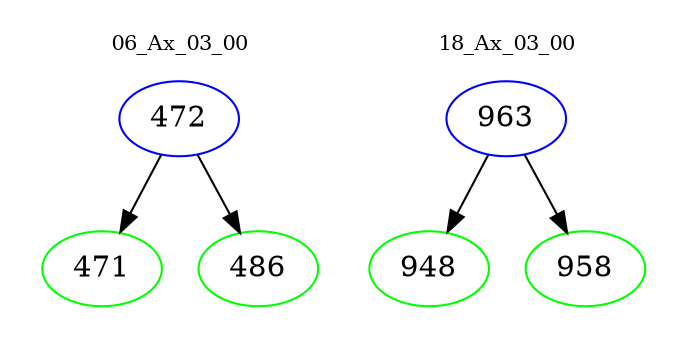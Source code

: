 digraph{
subgraph cluster_0 {
color = white
label = "06_Ax_03_00";
fontsize=10;
T0_472 [label="472", color="blue"]
T0_472 -> T0_471 [color="black"]
T0_471 [label="471", color="green"]
T0_472 -> T0_486 [color="black"]
T0_486 [label="486", color="green"]
}
subgraph cluster_1 {
color = white
label = "18_Ax_03_00";
fontsize=10;
T1_963 [label="963", color="blue"]
T1_963 -> T1_948 [color="black"]
T1_948 [label="948", color="green"]
T1_963 -> T1_958 [color="black"]
T1_958 [label="958", color="green"]
}
}
